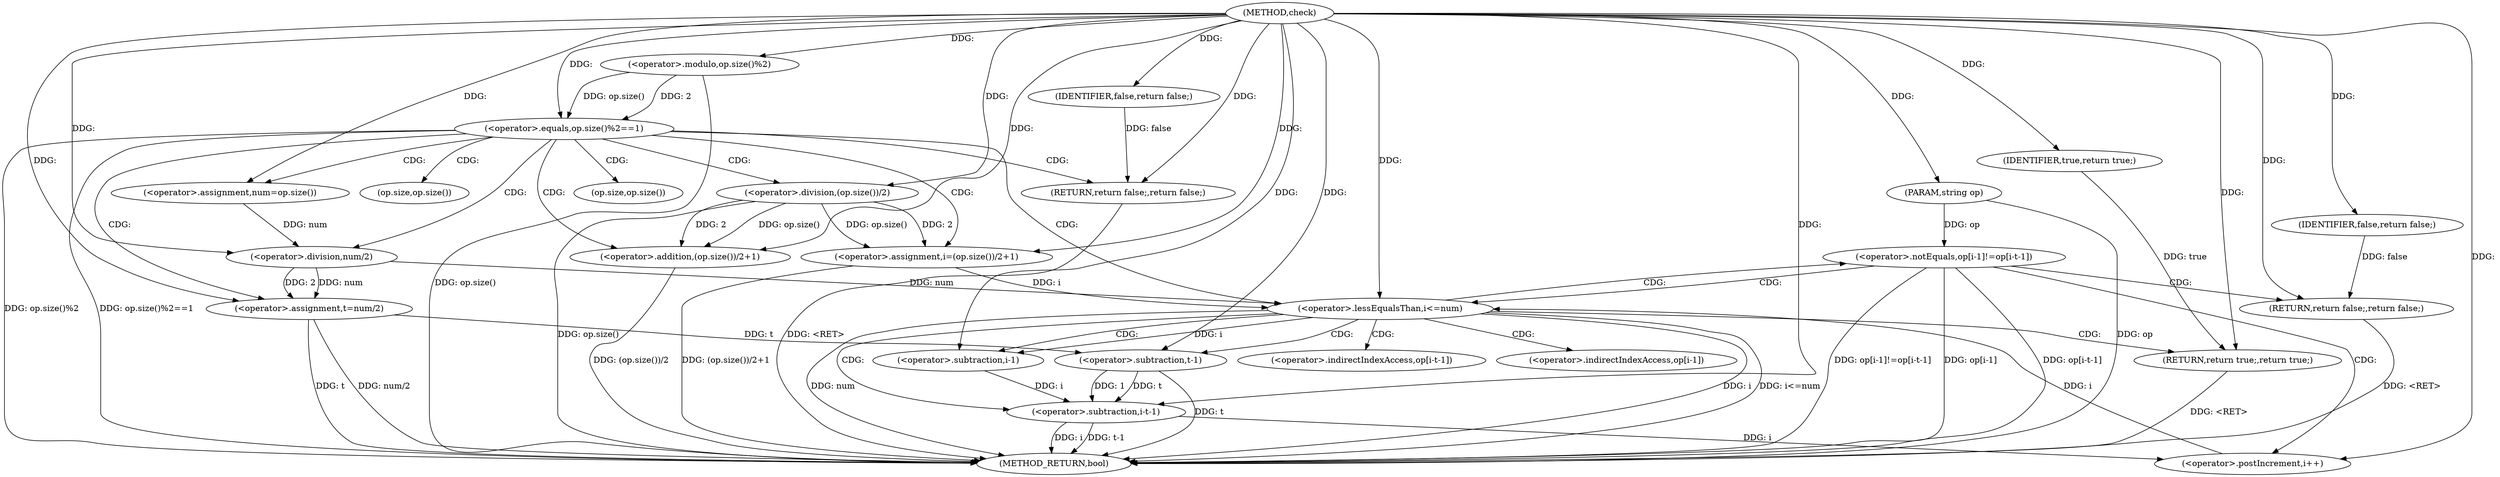 digraph "check" {  
"1000102" [label = "(METHOD,check)" ]
"1000157" [label = "(METHOD_RETURN,bool)" ]
"1000103" [label = "(PARAM,string op)" ]
"1000106" [label = "(<operator>.equals,op.size()%2==1)" ]
"1000111" [label = "(RETURN,return false;,return false;)" ]
"1000112" [label = "(IDENTIFIER,false,return false;)" ]
"1000107" [label = "(<operator>.modulo,op.size()%2)" ]
"1000116" [label = "(<operator>.assignment,num=op.size())" ]
"1000120" [label = "(<operator>.assignment,t=num/2)" ]
"1000155" [label = "(RETURN,return true;,return true;)" ]
"1000127" [label = "(<operator>.assignment,i=(op.size())/2+1)" ]
"1000134" [label = "(<operator>.lessEqualsThan,i<=num)" ]
"1000137" [label = "(<operator>.postIncrement,i++)" ]
"1000156" [label = "(IDENTIFIER,true,return true;)" ]
"1000122" [label = "(<operator>.division,num/2)" ]
"1000140" [label = "(<operator>.notEquals,op[i-1]!=op[i-t-1])" ]
"1000153" [label = "(RETURN,return false;,return false;)" ]
"1000129" [label = "(<operator>.addition,(op.size())/2+1)" ]
"1000154" [label = "(IDENTIFIER,false,return false;)" ]
"1000130" [label = "(<operator>.division,(op.size())/2)" ]
"1000143" [label = "(<operator>.subtraction,i-1)" ]
"1000148" [label = "(<operator>.subtraction,i-t-1)" ]
"1000150" [label = "(<operator>.subtraction,t-1)" ]
"1000118" [label = "(op.size,op.size())" ]
"1000141" [label = "(<operator>.indirectIndexAccess,op[i-1])" ]
"1000146" [label = "(<operator>.indirectIndexAccess,op[i-t-1])" ]
"1000131" [label = "(op.size,op.size())" ]
  "1000155" -> "1000157"  [ label = "DDG: <RET>"] 
  "1000153" -> "1000157"  [ label = "DDG: <RET>"] 
  "1000111" -> "1000157"  [ label = "DDG: <RET>"] 
  "1000103" -> "1000157"  [ label = "DDG: op"] 
  "1000107" -> "1000157"  [ label = "DDG: op.size()"] 
  "1000106" -> "1000157"  [ label = "DDG: op.size()%2"] 
  "1000106" -> "1000157"  [ label = "DDG: op.size()%2==1"] 
  "1000120" -> "1000157"  [ label = "DDG: t"] 
  "1000120" -> "1000157"  [ label = "DDG: num/2"] 
  "1000130" -> "1000157"  [ label = "DDG: op.size()"] 
  "1000129" -> "1000157"  [ label = "DDG: (op.size())/2"] 
  "1000127" -> "1000157"  [ label = "DDG: (op.size())/2+1"] 
  "1000134" -> "1000157"  [ label = "DDG: i"] 
  "1000134" -> "1000157"  [ label = "DDG: num"] 
  "1000134" -> "1000157"  [ label = "DDG: i<=num"] 
  "1000140" -> "1000157"  [ label = "DDG: op[i-1]"] 
  "1000148" -> "1000157"  [ label = "DDG: i"] 
  "1000150" -> "1000157"  [ label = "DDG: t"] 
  "1000148" -> "1000157"  [ label = "DDG: t-1"] 
  "1000140" -> "1000157"  [ label = "DDG: op[i-t-1]"] 
  "1000140" -> "1000157"  [ label = "DDG: op[i-1]!=op[i-t-1]"] 
  "1000102" -> "1000103"  [ label = "DDG: "] 
  "1000112" -> "1000111"  [ label = "DDG: false"] 
  "1000102" -> "1000111"  [ label = "DDG: "] 
  "1000107" -> "1000106"  [ label = "DDG: 2"] 
  "1000107" -> "1000106"  [ label = "DDG: op.size()"] 
  "1000102" -> "1000106"  [ label = "DDG: "] 
  "1000102" -> "1000112"  [ label = "DDG: "] 
  "1000102" -> "1000107"  [ label = "DDG: "] 
  "1000102" -> "1000116"  [ label = "DDG: "] 
  "1000122" -> "1000120"  [ label = "DDG: num"] 
  "1000122" -> "1000120"  [ label = "DDG: 2"] 
  "1000156" -> "1000155"  [ label = "DDG: true"] 
  "1000102" -> "1000155"  [ label = "DDG: "] 
  "1000102" -> "1000120"  [ label = "DDG: "] 
  "1000102" -> "1000127"  [ label = "DDG: "] 
  "1000130" -> "1000127"  [ label = "DDG: 2"] 
  "1000130" -> "1000127"  [ label = "DDG: op.size()"] 
  "1000102" -> "1000156"  [ label = "DDG: "] 
  "1000116" -> "1000122"  [ label = "DDG: num"] 
  "1000102" -> "1000122"  [ label = "DDG: "] 
  "1000127" -> "1000134"  [ label = "DDG: i"] 
  "1000137" -> "1000134"  [ label = "DDG: i"] 
  "1000102" -> "1000134"  [ label = "DDG: "] 
  "1000122" -> "1000134"  [ label = "DDG: num"] 
  "1000148" -> "1000137"  [ label = "DDG: i"] 
  "1000102" -> "1000137"  [ label = "DDG: "] 
  "1000154" -> "1000153"  [ label = "DDG: false"] 
  "1000102" -> "1000153"  [ label = "DDG: "] 
  "1000130" -> "1000129"  [ label = "DDG: 2"] 
  "1000130" -> "1000129"  [ label = "DDG: op.size()"] 
  "1000102" -> "1000129"  [ label = "DDG: "] 
  "1000103" -> "1000140"  [ label = "DDG: op"] 
  "1000102" -> "1000154"  [ label = "DDG: "] 
  "1000102" -> "1000130"  [ label = "DDG: "] 
  "1000134" -> "1000143"  [ label = "DDG: i"] 
  "1000102" -> "1000143"  [ label = "DDG: "] 
  "1000143" -> "1000148"  [ label = "DDG: i"] 
  "1000102" -> "1000148"  [ label = "DDG: "] 
  "1000150" -> "1000148"  [ label = "DDG: t"] 
  "1000150" -> "1000148"  [ label = "DDG: 1"] 
  "1000120" -> "1000150"  [ label = "DDG: t"] 
  "1000102" -> "1000150"  [ label = "DDG: "] 
  "1000106" -> "1000116"  [ label = "CDG: "] 
  "1000106" -> "1000131"  [ label = "CDG: "] 
  "1000106" -> "1000120"  [ label = "CDG: "] 
  "1000106" -> "1000127"  [ label = "CDG: "] 
  "1000106" -> "1000111"  [ label = "CDG: "] 
  "1000106" -> "1000129"  [ label = "CDG: "] 
  "1000106" -> "1000130"  [ label = "CDG: "] 
  "1000106" -> "1000118"  [ label = "CDG: "] 
  "1000106" -> "1000134"  [ label = "CDG: "] 
  "1000106" -> "1000122"  [ label = "CDG: "] 
  "1000134" -> "1000143"  [ label = "CDG: "] 
  "1000134" -> "1000155"  [ label = "CDG: "] 
  "1000134" -> "1000141"  [ label = "CDG: "] 
  "1000134" -> "1000150"  [ label = "CDG: "] 
  "1000134" -> "1000148"  [ label = "CDG: "] 
  "1000134" -> "1000146"  [ label = "CDG: "] 
  "1000134" -> "1000140"  [ label = "CDG: "] 
  "1000140" -> "1000153"  [ label = "CDG: "] 
  "1000140" -> "1000137"  [ label = "CDG: "] 
  "1000140" -> "1000134"  [ label = "CDG: "] 
}
